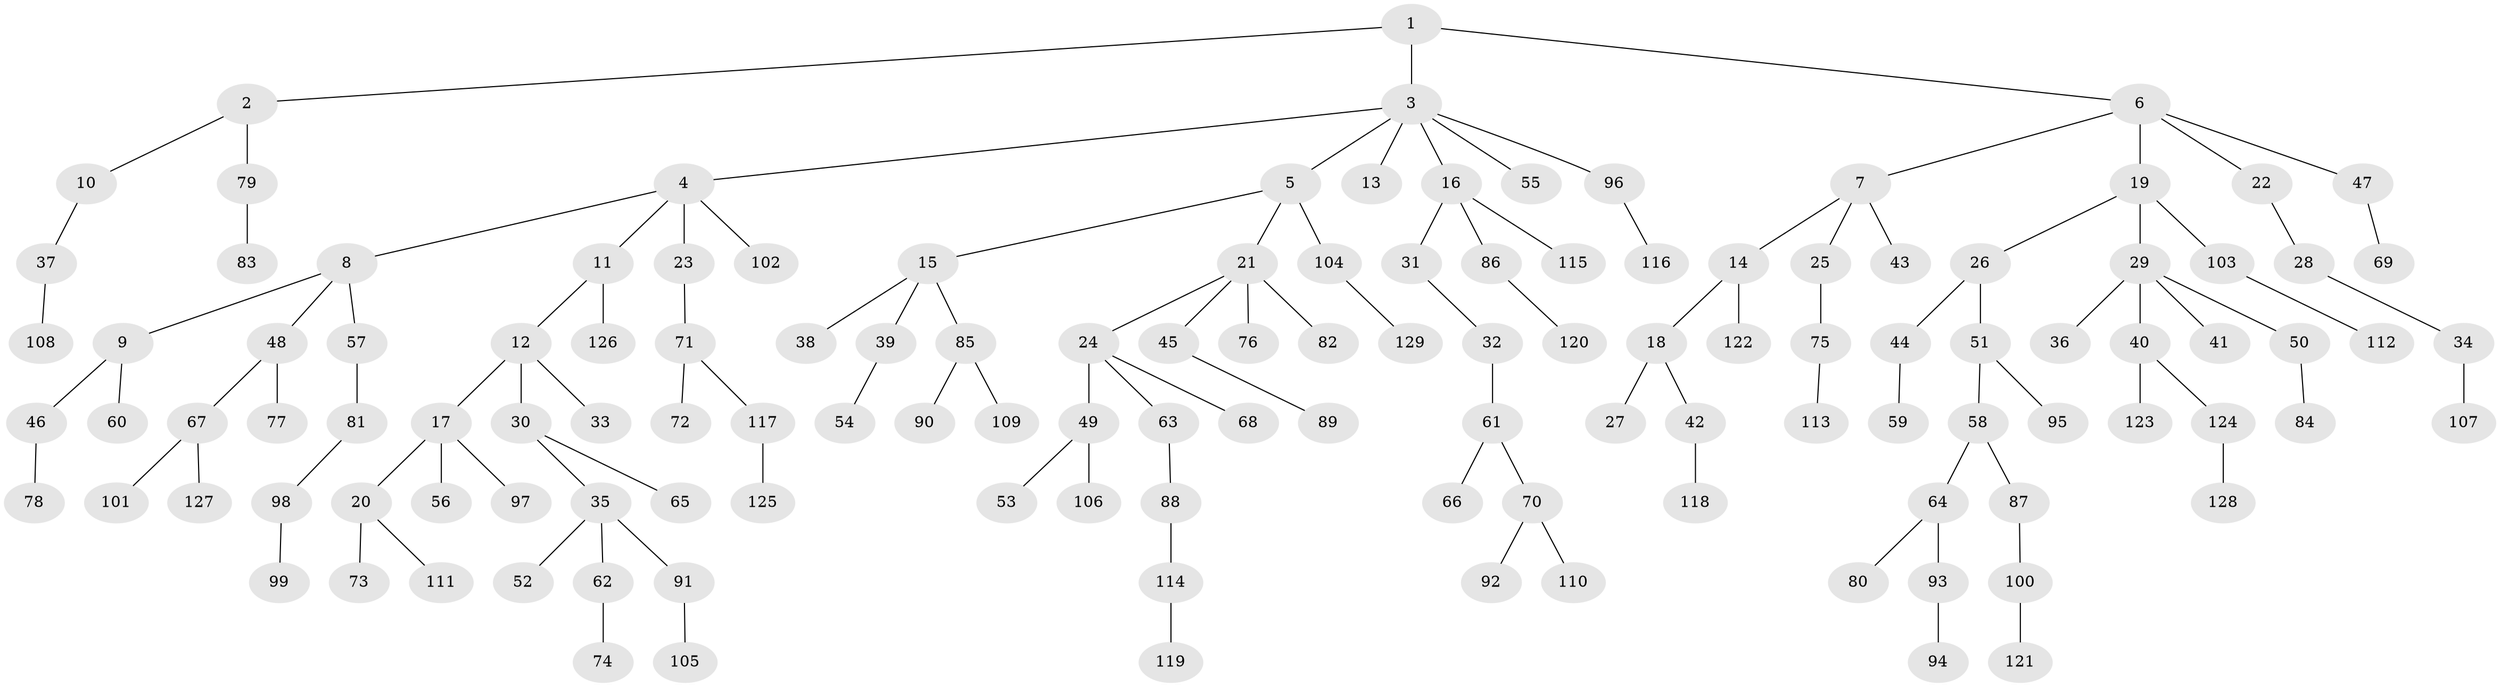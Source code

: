 // coarse degree distribution, {2: 0.29411764705882354, 1: 0.6862745098039216, 35: 0.0196078431372549}
// Generated by graph-tools (version 1.1) at 2025/55/03/04/25 21:55:35]
// undirected, 129 vertices, 128 edges
graph export_dot {
graph [start="1"]
  node [color=gray90,style=filled];
  1;
  2;
  3;
  4;
  5;
  6;
  7;
  8;
  9;
  10;
  11;
  12;
  13;
  14;
  15;
  16;
  17;
  18;
  19;
  20;
  21;
  22;
  23;
  24;
  25;
  26;
  27;
  28;
  29;
  30;
  31;
  32;
  33;
  34;
  35;
  36;
  37;
  38;
  39;
  40;
  41;
  42;
  43;
  44;
  45;
  46;
  47;
  48;
  49;
  50;
  51;
  52;
  53;
  54;
  55;
  56;
  57;
  58;
  59;
  60;
  61;
  62;
  63;
  64;
  65;
  66;
  67;
  68;
  69;
  70;
  71;
  72;
  73;
  74;
  75;
  76;
  77;
  78;
  79;
  80;
  81;
  82;
  83;
  84;
  85;
  86;
  87;
  88;
  89;
  90;
  91;
  92;
  93;
  94;
  95;
  96;
  97;
  98;
  99;
  100;
  101;
  102;
  103;
  104;
  105;
  106;
  107;
  108;
  109;
  110;
  111;
  112;
  113;
  114;
  115;
  116;
  117;
  118;
  119;
  120;
  121;
  122;
  123;
  124;
  125;
  126;
  127;
  128;
  129;
  1 -- 2;
  1 -- 3;
  1 -- 6;
  2 -- 10;
  2 -- 79;
  3 -- 4;
  3 -- 5;
  3 -- 13;
  3 -- 16;
  3 -- 55;
  3 -- 96;
  4 -- 8;
  4 -- 11;
  4 -- 23;
  4 -- 102;
  5 -- 15;
  5 -- 21;
  5 -- 104;
  6 -- 7;
  6 -- 19;
  6 -- 22;
  6 -- 47;
  7 -- 14;
  7 -- 25;
  7 -- 43;
  8 -- 9;
  8 -- 48;
  8 -- 57;
  9 -- 46;
  9 -- 60;
  10 -- 37;
  11 -- 12;
  11 -- 126;
  12 -- 17;
  12 -- 30;
  12 -- 33;
  14 -- 18;
  14 -- 122;
  15 -- 38;
  15 -- 39;
  15 -- 85;
  16 -- 31;
  16 -- 86;
  16 -- 115;
  17 -- 20;
  17 -- 56;
  17 -- 97;
  18 -- 27;
  18 -- 42;
  19 -- 26;
  19 -- 29;
  19 -- 103;
  20 -- 73;
  20 -- 111;
  21 -- 24;
  21 -- 45;
  21 -- 76;
  21 -- 82;
  22 -- 28;
  23 -- 71;
  24 -- 49;
  24 -- 63;
  24 -- 68;
  25 -- 75;
  26 -- 44;
  26 -- 51;
  28 -- 34;
  29 -- 36;
  29 -- 40;
  29 -- 41;
  29 -- 50;
  30 -- 35;
  30 -- 65;
  31 -- 32;
  32 -- 61;
  34 -- 107;
  35 -- 52;
  35 -- 62;
  35 -- 91;
  37 -- 108;
  39 -- 54;
  40 -- 123;
  40 -- 124;
  42 -- 118;
  44 -- 59;
  45 -- 89;
  46 -- 78;
  47 -- 69;
  48 -- 67;
  48 -- 77;
  49 -- 53;
  49 -- 106;
  50 -- 84;
  51 -- 58;
  51 -- 95;
  57 -- 81;
  58 -- 64;
  58 -- 87;
  61 -- 66;
  61 -- 70;
  62 -- 74;
  63 -- 88;
  64 -- 80;
  64 -- 93;
  67 -- 101;
  67 -- 127;
  70 -- 92;
  70 -- 110;
  71 -- 72;
  71 -- 117;
  75 -- 113;
  79 -- 83;
  81 -- 98;
  85 -- 90;
  85 -- 109;
  86 -- 120;
  87 -- 100;
  88 -- 114;
  91 -- 105;
  93 -- 94;
  96 -- 116;
  98 -- 99;
  100 -- 121;
  103 -- 112;
  104 -- 129;
  114 -- 119;
  117 -- 125;
  124 -- 128;
}
